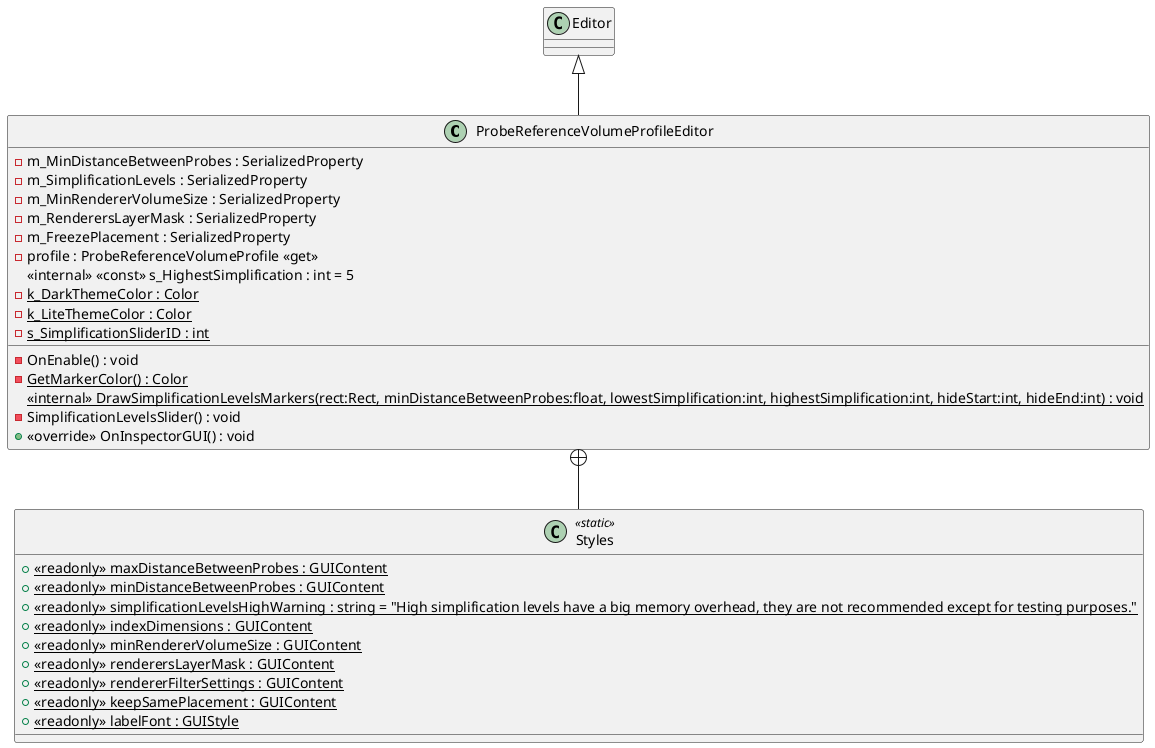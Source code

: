@startuml
class ProbeReferenceVolumeProfileEditor {
    - m_MinDistanceBetweenProbes : SerializedProperty
    - m_SimplificationLevels : SerializedProperty
    - m_MinRendererVolumeSize : SerializedProperty
    - m_RenderersLayerMask : SerializedProperty
    - m_FreezePlacement : SerializedProperty
    - profile : ProbeReferenceVolumeProfile <<get>>
    - OnEnable() : void
    <<internal>> <<const>> s_HighestSimplification : int = 5
    - {static} k_DarkThemeColor : Color
    - {static} k_LiteThemeColor : Color
    {static} - GetMarkerColor() : Color
    <<internal>> {static} DrawSimplificationLevelsMarkers(rect:Rect, minDistanceBetweenProbes:float, lowestSimplification:int, highestSimplification:int, hideStart:int, hideEnd:int) : void
    {static} - s_SimplificationSliderID : int
    - SimplificationLevelsSlider() : void
    + <<override>> OnInspectorGUI() : void
}
class Styles <<static>> {
    + {static} <<readonly>> maxDistanceBetweenProbes : GUIContent
    + {static} <<readonly>> minDistanceBetweenProbes : GUIContent
    + {static} <<readonly>> simplificationLevelsHighWarning : string = "High simplification levels have a big memory overhead, they are not recommended except for testing purposes."
    + {static} <<readonly>> indexDimensions : GUIContent
    + {static} <<readonly>> minRendererVolumeSize : GUIContent
    + {static} <<readonly>> renderersLayerMask : GUIContent
    + {static} <<readonly>> rendererFilterSettings : GUIContent
    + {static} <<readonly>> keepSamePlacement : GUIContent
    + {static} <<readonly>> labelFont : GUIStyle
}
Editor <|-- ProbeReferenceVolumeProfileEditor
ProbeReferenceVolumeProfileEditor +-- Styles
@enduml

